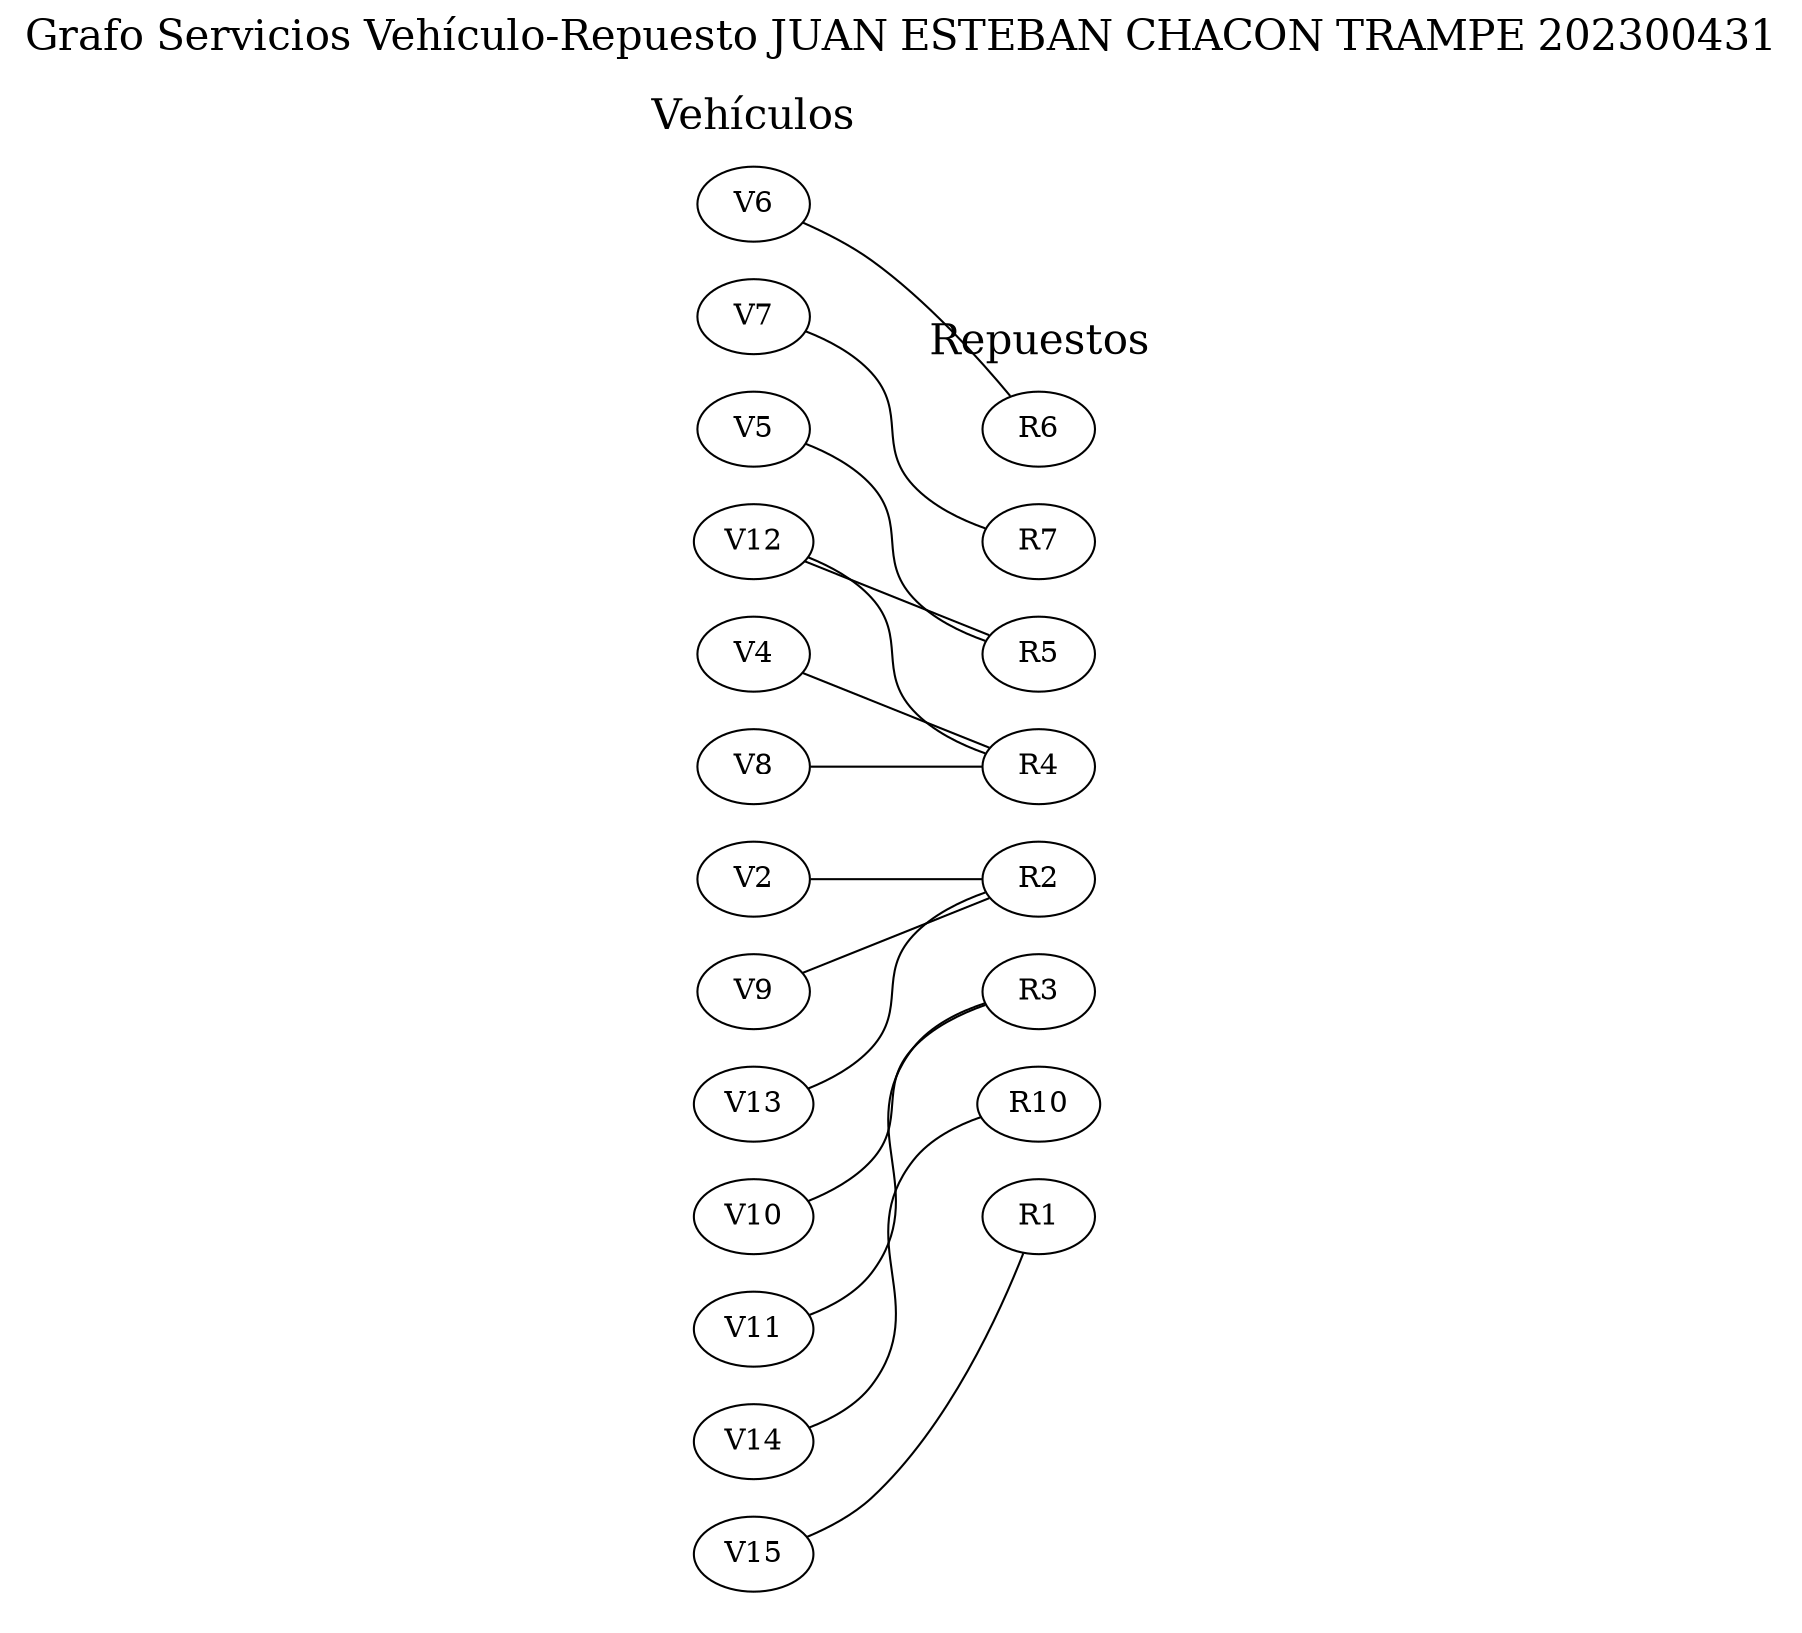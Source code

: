 graph ServiciosVehiculoRepuesto {
    label="Grafo Servicios Vehículo-Repuesto JUAN ESTEBAN CHACON TRAMPE 202300431";
    labelloc=top;
    fontsize=20;
    rankdir=LR;
    subgraph cluster_vehiculos {
        label="Vehículos";
        color=white;
        rank=same;
        "V2";
        "V4";
        "V5";
        "V6";
        "V7";
        "V8";
        "V9";
        "V12";
        "V10";
        "V11";
        "V13";
        "V14";
        "V15";
    }
    subgraph cluster_repuestos {
        label="Repuestos";
        color=white;
        rank=same;
        "R2";
        "R4";
        "R5";
        "R6";
        "R7";
        "R3";
        "R10";
        "R1";
    }
    "V2" -- "R2";
    "V4" -- "R4";
    "V5" -- "R5";
    "V6" -- "R6";
    "V7" -- "R7";
    "V8" -- "R4";
    "V9" -- "R2";
    "V12" -- "R5";
    "V12" -- "R4";
    "V10" -- "R3";
    "V11" -- "R3";
    "V13" -- "R2";
    "V14" -- "R10";
    "V15" -- "R1";
}
